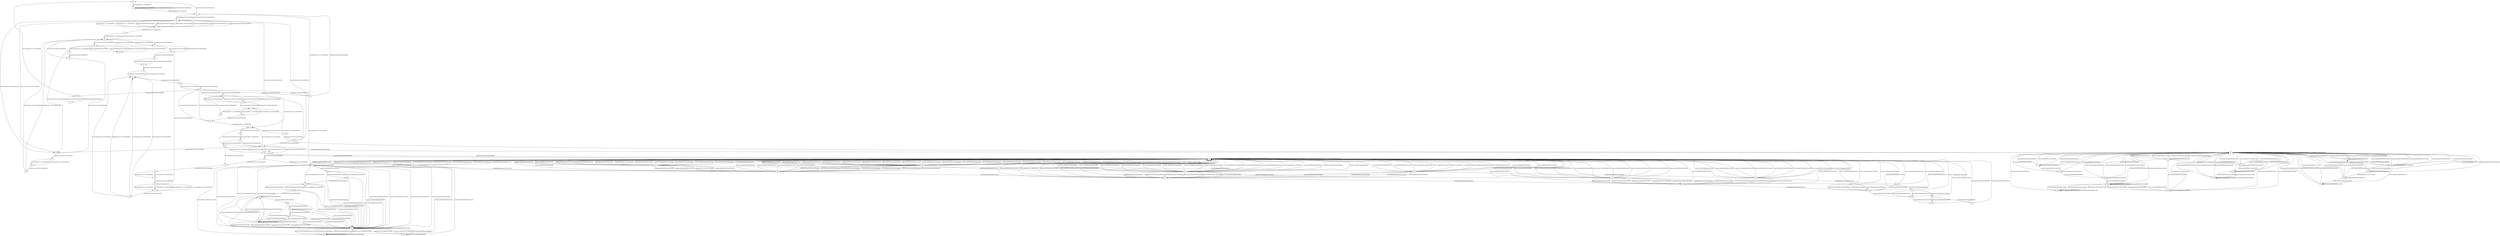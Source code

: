 
digraph fsm_graph {
	s0 -> s1  [label = "bxxxxxxx/b0010111010000000000"];
	s1 -> s1  [label = "bxxxx01x/b0000000000000000000"];
	s1 -> s1  [label = "bxxxx10x/b0000000001000000001"];
	s1 -> s1  [label = "bxxxx00x/b1000000010000000001"];
	s1 -> s2  [label = "bxxxx11x/b1000111110011001000"];
	s2 -> s3  [label = "bxxxxxx0/b1010010010000000000"];
	s2 -> s3  [label = "bxxx0xxx/b1010010010000000000"];
	s2 -> s0  [label = "bxxx1xx1/b1010000010100100001"];
	s3 -> s4  [label = "b11xxxxx/b0011111010000000000"];
	s3 -> s4  [label = "b10xxxxx/b0011111110000000000"];
	s3 -> s4  [label = "b0x0x01x/b0000000000001000000"];
	s3 -> s4  [label = "b0x0x10x/b0000000001001000001"];
	s3 -> s42  [label = "b0x0x11x/b0110110110001000000"];
	s3 -> s4  [label = "b0x0x00x/b0110000010000000001"];
	s3 -> s4  [label = "b0x1x01x/b0000000000011000000"];
	s3 -> s4  [label = "b0x1x10x/b0000000001011000001"];
	s3 -> s42  [label = "b0x1x11x/b0110110110011000000"];
	s3 -> s4  [label = "b0x1x00x/b0110000010010000001"];
	s4 -> s5  [label = "bxxxxxxx/b1010010010000000000"];
	s5 -> s6  [label = "bxx0xxxx/b1000011110000000001"];
	s5 -> s6  [label = "bxx1xxxx/b1000011110010000001"];
	s6 -> s7  [label = "bx1xxxx0/b1010010010000000000"];
	s6 -> s7  [label = "bx110xx1/b1010010010000000000"];
	s6 -> s41  [label = "bx10xxx1/b1010010010000000000"];
	s6 -> s38  [label = "bx111xx1/b1010010010000000000"];
	s6 -> s7  [label = "bx0xxxxx/b1010010010000000000"];
	s7 -> s8  [label = "bxx1xxxx/b0001101010010000000"];
	s7 -> s8  [label = "bxx0xxxx/b0001101010000000000"];
	s8 -> s10  [label = "bxx0xxxx/b1010010010000000000"];
	s8 -> s9  [label = "bxx1xxxx/b1010010010000000000"];
	s9 -> s11  [label = "bx11xxxx/b0010111010010000000"];
	s9 -> s11  [label = "bx01xxxx/b0010111110010000000"];
	s9 -> s11  [label = "bx10xxxx/b0010111010000000000"];
	s9 -> s11  [label = "bx00xxxx/b0010111110000000000"];
	s10 -> s12  [label = "bxx1xxxx/b0010000010010000001"];
	s10 -> s12  [label = "bxx0xxxx/b0010000010000000001"];
	s11 -> s13  [label = "bxxxxxxx/b1010010010000000000"];
	s12 -> s14  [label = "bxxxxxxx/b1010010010000000000"];
	s13 -> s15  [label = "bx11xxxx/b0101100110010000000"];
	s13 -> s15  [label = "bx10xxxx/b0101100110000000000"];
	s13 -> s15  [label = "bx01xxxx/b0101100010010000000"];
	s13 -> s15  [label = "bx00xxxx/b0101100010000000000"];
	s14 -> s15  [label = "bxx1xxxx/b0101000010010000001"];
	s14 -> s15  [label = "bxx0xxxx/b0101000010000000001"];
	s15 -> s16  [label = "bxxxxxxx/b1010010010000000000"];
	s16 -> s17  [label = "bxx1xxxx/b0110010110010000001"];
	s16 -> s17  [label = "bxx0xxxx/b0110010110000000001"];
	s17 -> s18  [label = "bxxx0xxx/b1010010010000000000"];
	s17 -> s19  [label = "b01x1xxx/b1010010010000010000"];
	s17 -> s19  [label = "b00x1xx0/b1010010010000010000"];
	s17 -> s46  [label = "b00x1xx1/b1010010010000000000"];
	s17 -> s24  [label = "b11x1xxx/b1010010010000010000"];
	s17 -> s24  [label = "b10x1xx0/b1010010010000010000"];
	s17 -> s18  [label = "b10x1xx1/b1010010010000000000"];
	s18 -> s83  [label = "bxx1xxxx/b1000111110010000000"];
	s18 -> s2  [label = "b0x0xxxx/b1000000010000000001"];
	s18 -> s2  [label = "b1x0xxxx/b1000111110000000000"];
	s19 -> s20  [label = "bx10xxxx/b1001010010000000000"];
	s19 -> s20  [label = "bx00xxxx/b1001010110000000000"];
	s19 -> s25  [label = "bxx1xxxx/b1000111110010000000"];
	s20 -> s19  [label = "bx10xxxx/b1010010010000000000"];
	s20 -> s21  [label = "bx11xxxx/b1010010010000000000"];
	s20 -> s19  [label = "bx01xxxx/b1010010010000000000"];
	s20 -> s21  [label = "bx00xxxx/b1010010010000000000"];
	s21 -> s22  [label = "bx10xxxx/b0011111110000000000"];
	s21 -> s23  [label = "bx11xxxx/b0011111110010000000"];
	s21 -> s67  [label = "bx00xxxx/b0011111010000000000"];
	s21 -> s23  [label = "bx01xxxx/b0011111010010000000"];
	s22 -> s19  [label = "bxxxxxxx/b1010010010000000000"];
	s23 -> s24  [label = "bxxxxxxx/b1010010010000000000"];
	s24 -> s25  [label = "bxxxxxxx/b1000111110000000000"];
	s25 -> s26  [label = "bxxx0xx0/b1010010010000110000"];
	s25 -> s28  [label = "bxxx1xx0/b1010010010000100000"];
	s25 -> s30  [label = "bxxxxxx1/b1010010010000100000"];
	s26 -> s67  [label = "bxx0x01x/b0000000000001010000"];
	s26 -> s27  [label = "bxx0x10x/b0000000001001110001"];
	s26 -> s27  [label = "bxx0x00x/b0110000010000110001"];
	s26 -> s42  [label = "bxx0x11x/b0110110110001010000"];
	s26 -> s25  [label = "bxx1xxxx/b1000111110010010000"];
	s27 -> s26  [label = "bxxxxxxx/b1010010010000000000"];
	s28 -> s29  [label = "bxxxxxxx/b0110010110000000001"];
	s29 -> s26  [label = "bxxx1xxx/b1010010010000000000"];
	s29 -> s3  [label = "bxx10xxx/b1010010010000001000"];
	s29 -> s3  [label = "bxx00xxx/b1010010010000000000"];
	s30 -> s31  [label = "bxxxxxxx/b1000011110000010001"];
	s31 -> s26  [label = "bxxx0xxx/b1010010010000000100"];
	s31 -> s32  [label = "bxxx1xxx/b1010010010000000000"];
	s32 -> s33  [label = "bxx0xxxx/b1001010110000010000"];
	s32 -> s35  [label = "bxx1xxxx/b0110110110010010000"];
	s33 -> s48  [label = "bxx10xxx/b1010010010000000000"];
	s33 -> s48  [label = "bxx0xxxx/b1010010010000000000"];
	s33 -> s34  [label = "bxxx1xxx/b1010010010000000000"];
	s34 -> s35  [label = "bxx1xxxx/b0110110110010000000"];
	s34 -> s83  [label = "bxx0xxxx/b0110110110000000000"];
	s35 -> s36  [label = "bxxxxxxx/b1010010010000000000"];
	s36 -> s37  [label = "bxx0xxxx/b0110111010000000000"];
	s36 -> s37  [label = "bxx1xxxx/b0110111010010000000"];
	s37 -> s9  [label = "bxxxxxxx/b1010010010000000000"];
	s38 -> s39  [label = "bxx0x01x/b0000000000001000000"];
	s38 -> s39  [label = "bxx0x10x/b0000000001001000001"];
	s38 -> s42  [label = "bxx0x11x/b0110110110001000000"];
	s38 -> s39  [label = "bxx0x00x/b0110000010000000001"];
	s38 -> s40  [label = "bxx1xxxx/b1000111110010000000"];
	s39 -> s38  [label = "bxxxxxxx/b1010010010000000000"];
	s40 -> s41  [label = "bxxxxxxx/b1010010010000000000"];
	s41 -> s42  [label = "bxxxxxxx/b0110110110000000000"];
	s42 -> s43  [label = "bxxxxxxx/b1010010010000100000"];
	s43 -> s44  [label = "bxx0xxxx/b0110111010000000000"];
	s43 -> s44  [label = "bxx1xxxx/b0110111010010000000"];
	s44 -> s45  [label = "bxxxxxxx/b1010010010000000000"];
	s45 -> s6  [label = "bxx0xxxx/b0111001110000000000"];
	s45 -> s6  [label = "bxx1xxxx/b0111001110010000000"];
	s46 -> s47  [label = "bxx0xxxx/b1000000010000000001"];
	s46 -> s0  [label = "bxx1xxxx/b1000111110110100000"];
	s47 -> s46  [label = "bxxxxxxx/b1010010010000000000"];
	s48 -> s49  [label = "bxxx0000/b1000000000000000000"];
	s48 -> s50  [label = "bxxx0100/b1000000000000000000"];
	s48 -> s50  [label = "bxxx0010/b1000000000000000000"];
	s48 -> s50  [label = "bxxx0001/b1000000010000000000"];
	s48 -> s51  [label = "bxxx1100/b1000000000000000000"];
	s48 -> s51  [label = "bxxx1000/b1000000000000000000"];
	s48 -> s48  [label = "bxxx011x/b0000000000010000000"];
	s48 -> s48  [label = "bxxx01x1/b0000000000000000000"];
	s48 -> s48  [label = "bxxx101x/b0000000000000000000"];
	s48 -> s48  [label = "bxxx10x1/b0000000000000000000"];
	s48 -> s48  [label = "bxxx111x/b0000000010000000000"];
	s48 -> s48  [label = "bxxx11x1/b0000000000000000000"];
	s48 -> s48  [label = "bxxxxx11/b0000000000000000000"];
	s49 -> s52  [label = "b0000000/b1000000000000010000"];
	s49 -> s53  [label = "b1000000/b0000010000000000000"];
	s49 -> s53  [label = "b0100000/b0000000000000000000"];
	s49 -> s53  [label = "b0010000/b0000000100000000000"];
	s49 -> s53  [label = "b0001000/b0000000000000000000"];
	s49 -> s53  [label = "b0000100/b0000010000000000101"];
	s49 -> s53  [label = "b0000010/b0000000000000000000"];
	s49 -> s53  [label = "b0000001/b0000000001100000000"];
	s49 -> s48  [label = "b11xxxxx/b0000000000000001000"];
	s49 -> s48  [label = "b1x1xxxx/b0000010000000100000"];
	s49 -> s48  [label = "b1xx1xxx/b0000000001000000000"];
	s49 -> s48  [label = "b1xxx1xx/b0000000000000000000"];
	s49 -> s48  [label = "b1xxxx1x/b0000010000000000000"];
	s49 -> s48  [label = "b1xxxxx1/b0000000000000000000"];
	s49 -> s48  [label = "bx11xxxx/b0000100000000000000"];
	s49 -> s48  [label = "bx1x1xxx/b0000000000000000000"];
	s49 -> s48  [label = "bx1xx1xx/b0000000100001000001"];
	s49 -> s48  [label = "bx1xxx1x/b0001010100010001001"];
	s49 -> s48  [label = "bx1xxxx1/b0000100000010000000"];
	s49 -> s48  [label = "bxx11xxx/b1000100001000000000"];
	s49 -> s48  [label = "bxx1x1xx/b0000010010001110000"];
	s49 -> s48  [label = "bxx1xx1x/b0000000010000000000"];
	s49 -> s48  [label = "bxx1xxx1/b0000010000000000000"];
	s49 -> s48  [label = "bxxx11xx/b0000000000000000000"];
	s49 -> s48  [label = "bxxx1x1x/b0000010000001000000"];
	s49 -> s48  [label = "bxxx1xx1/b0000001101000000000"];
	s49 -> s48  [label = "bxxxx11x/b1110000000000000000"];
	s49 -> s48  [label = "bxxxx1x1/b0011000000000000000"];
	s49 -> s48  [label = "bxxxxx11/b0000000010000000001"];
	s50 -> s53  [label = "b0000000/b0000011011101111001"];
	s50 -> s48  [label = "b1xxxxxx/b0000100010000010000"];
	s50 -> s48  [label = "bx1xxxxx/b0000010000000010000"];
	s50 -> s48  [label = "bxx1xxxx/b0001000000001110000"];
	s50 -> s48  [label = "bxxx1xxx/b0000001100000000000"];
	s50 -> s48  [label = "bxxxx1xx/b0001000000000110000"];
	s50 -> s48  [label = "bxxxxx1x/b0001000000000100000"];
	s50 -> s48  [label = "bxxxxxx1/b0001000100100000000"];
	s51 -> s54  [label = "b0000000/b1001000000000000100"];
	s51 -> s53  [label = "b0011000/b0000000010000100000"];
	s51 -> s53  [label = "b0000100/b0000000000100010000"];
	s51 -> s53  [label = "b0000010/b0000000000010010000"];
	s51 -> s53  [label = "b0000001/b0111100001110000000"];
	s51 -> s48  [label = "b1xxxxxx/b0000011100100000000"];
	s51 -> s48  [label = "bx1xxxxx/b0000010000100100000"];
	s51 -> s48  [label = "bxx01xxx/b0000001000100000000"];
	s51 -> s48  [label = "bxx10xxx/b0000110010000000000"];
	s51 -> s48  [label = "bxx111xx/b0000000000100100000"];
	s51 -> s48  [label = "bxx11x1x/b0001000000000000000"];
	s51 -> s48  [label = "bxx11xx1/b0000000010001000000"];
	s51 -> s48  [label = "bxxxx11x/b0000001000100000000"];
	s51 -> s48  [label = "bxxxx1x1/b0000001010000001000"];
	s51 -> s48  [label = "bxxxxx11/b0000001000001000000"];
	s52 -> s55  [label = "bx000000/b1000000000111000000"];
	s52 -> s56  [label = "bx100000/b0000000001000000000"];
	s52 -> s56  [label = "bx010000/b0000000000000000000"];
	s52 -> s56  [label = "bx001000/b0001000011000010000"];
	s52 -> s56  [label = "bx000100/b0000001000001010000"];
	s52 -> s56  [label = "bx000010/b0000001000100000001"];
	s52 -> s56  [label = "bx000001/b0000000000000000101"];
	s52 -> s48  [label = "bx11xxxx/b0000011100000000000"];
	s52 -> s48  [label = "bx1x1xxx/b0000000000000000000"];
	s52 -> s48  [label = "bx1xx1xx/b0000000000000000000"];
	s52 -> s48  [label = "bx1xxx1x/b0000010000000000000"];
	s52 -> s48  [label = "bx1xxxx1/b0000011000000000000"];
	s52 -> s48  [label = "bxx11xxx/b0000010000000000000"];
	s52 -> s48  [label = "bxx1x1xx/b0000000000000000000"];
	s52 -> s48  [label = "bxx1xx1x/b0000000000100000000"];
	s52 -> s48  [label = "bxx1xxx1/b0000000000000000000"];
	s52 -> s48  [label = "bxxx11xx/b0000001111000000000"];
	s52 -> s48  [label = "bxxx1x1x/b0000000000000000000"];
	s52 -> s48  [label = "bxxx1xx1/b0000001000000000000"];
	s52 -> s48  [label = "bxxxx11x/b0000001000000000000"];
	s52 -> s48  [label = "bxxxx1x1/b0000000010000010000"];
	s52 -> s48  [label = "bxxxxx11/b0000000010000000000"];
	s53 -> s56  [label = "bx000000/b0000010000000100000"];
	s53 -> s48  [label = "bx1xxxxx/b0000000000000000000"];
	s53 -> s48  [label = "bxx1xxxx/b0010000010000000000"];
	s53 -> s48  [label = "bxxx1xxx/b0000000000000000000"];
	s53 -> s48  [label = "bxxxx1xx/b0000000000000010000"];
	s53 -> s48  [label = "bxxxxx1x/b0000000000000000000"];
	s53 -> s48  [label = "bxxxxxx1/b0000000011000000000"];
	s54 -> s56  [label = "bx011000/b0000010000000010000"];
	s54 -> s56  [label = "bx000100/b0000000000000000000"];
	s54 -> s56  [label = "bx000010/b0000000000000000000"];
	s54 -> s56  [label = "bx000001/b0000010000100000000"];
	s54 -> s57  [label = "bx000000/b1000000000100000000"];
	s54 -> s48  [label = "bx1xxxxx/b0000010000100100000"];
	s54 -> s48  [label = "bxx01xxx/b0000010000000100000"];
	s54 -> s48  [label = "bxx10xxx/b0000000000100101000"];
	s54 -> s48  [label = "bxx111xx/b0000000111000101000"];
	s54 -> s48  [label = "bxx11x1x/b0000011010000110000"];
	s54 -> s48  [label = "bxx11xx1/b0000111110000100000"];
	s54 -> s48  [label = "bxxxx11x/b0000000000000100000"];
	s54 -> s48  [label = "bxxxx1x1/b0000000000000110000"];
	s54 -> s48  [label = "bxxxxx11/b0000000010000100000"];
	s55 -> s58  [label = "bxx00000/b1000000000000000000"];
	s55 -> s59  [label = "bxx10000/b0000010010000000000"];
	s55 -> s59  [label = "bxx01000/b0000010000000010000"];
	s55 -> s59  [label = "bxx00100/b0000010100100010000"];
	s55 -> s59  [label = "bxx00010/b0001100000000010000"];
	s55 -> s59  [label = "bxx00001/b0000000000000111001"];
	s55 -> s48  [label = "bxx11xxx/b0000000100000000000"];
	s55 -> s48  [label = "bxx1x1xx/b0000000000100000000"];
	s55 -> s48  [label = "bxx1xx1x/b0110100000000001000"];
	s55 -> s48  [label = "bxx1xxx1/b0000100000000000010"];
	s55 -> s48  [label = "bxxx11xx/b0001000000000001000"];
	s55 -> s48  [label = "bxxx1x1x/b0100001000000000000"];
	s55 -> s48  [label = "bxxx1xx1/b0000000010000000000"];
	s55 -> s48  [label = "bxxxx11x/b0001000000010000000"];
	s55 -> s48  [label = "bxxxx1x1/b0000000001001000000"];
	s55 -> s48  [label = "bxxxxx11/b0000100000001000000"];
	s56 -> s59  [label = "bxx00000/b0000000001000010000"];
	s56 -> s48  [label = "bxx1xxxx/b0000001000000101000"];
	s56 -> s48  [label = "bxxx1xxx/b0000011110000100000"];
	s56 -> s48  [label = "bxxxx1xx/b0000000000101100000"];
	s56 -> s48  [label = "bxxxxx1x/b0000111000000100000"];
	s56 -> s48  [label = "bxxxxxx1/b0000100001000101000"];
	s57 -> s60  [label = "bxx00000/b0010100100010010000"];
	s57 -> s59  [label = "bxx11000/b0010000000000000000"];
	s57 -> s59  [label = "bxx00100/b0000000010001000000"];
	s57 -> s59  [label = "bxx00010/b0001000000000100000"];
	s57 -> s59  [label = "bxx00001/b0000000010010100000"];
	s57 -> s48  [label = "bxx01xxx/b0001000000010100000"];
	s57 -> s48  [label = "bxx10xxx/b0010000000010100000"];
	s57 -> s48  [label = "bxx111xx/b0000011110010100000"];
	s57 -> s48  [label = "bxx11x1x/b0000110000000100000"];
	s57 -> s48  [label = "bxx11xx1/b0000000001000100000"];
	s57 -> s48  [label = "bxxxx11x/b0000000000101100000"];
	s57 -> s48  [label = "bxxxx1x1/b0000000000100100000"];
	s57 -> s48  [label = "bxxxxx11/b0000000000100100000"];
	s58 -> s61  [label = "bxxxx000/b1000000000100000000"];
	s58 -> s62  [label = "bxxxx100/b0000000000100000000"];
	s58 -> s62  [label = "bxxxx010/b0000000000100000000"];
	s58 -> s62  [label = "bxxxx001/b0000000000100000000"];
	s58 -> s48  [label = "bxxxx11x/b0000000000110000000"];
	s58 -> s48  [label = "bxxxx1x1/b0000000000010000000"];
	s58 -> s48  [label = "bxxxxx11/b0010000000000000000"];
	s59 -> s62  [label = "bxxxx000/b0000001000010010000"];
	s59 -> s48  [label = "bxxxx1xx/b0000001000000100000"];
	s59 -> s48  [label = "bxxxxx1x/b0000001000000100000"];
	s59 -> s48  [label = "bxxxxxx1/b0000001000000110000"];
	s60 -> s62  [label = "bxxxxx00/b0000001000001000000"];
	s60 -> s48  [label = "bxxxxx1x/b0000000000000000000"];
	s60 -> s48  [label = "bxxxxxx1/b0000001000001000000"];
	s61 -> s63  [label = "bxxxxx00/b1000000001010000000"];
	s61 -> s64  [label = "bxxxxx10/b0000000000000000000"];
	s61 -> s64  [label = "bxxxxx01/b0000000000000010000"];
	s61 -> s48  [label = "bxxxxx11/b0000010000100000000"];
	s62 -> s64  [label = "bxxxxx00/b0000000000010000000"];
	s62 -> s48  [label = "bxxxxx1x/b0000000000010010000"];
	s62 -> s48  [label = "bxxxxxx1/b0000000000010000000"];
	s63 -> s65  [label = "bxxxxxx0/b0000000000000000000"];
	s63 -> s66  [label = "bxxxxxx1/b0000000000000000000"];
	s64 -> s66  [label = "bxxxxxx0/b0001000000010000000"];
	s64 -> s48  [label = "bxxxxxx1/b0001000000000010000"];
	s65 -> s48  [label = "bxxxxxxx/b0000000000100000000"];
	s66 -> s48  [label = "bxxxxxxx/b0101000000000000000"];
	s67 -> s67  [label = "b1x000xx/b0000000100000100000"];
	s67 -> s67  [label = "b1x11xxx/b0001000000010100000"];
	s67 -> s67  [label = "b1x1x1xx/b0000000000000100000"];
	s67 -> s68  [label = "b10010xx/b1100010000010100000"];
	s67 -> s76  [label = "b10011xx/b0011001000000100000"];
	s67 -> s73  [label = "b10001xx/b0000001000000100000"];
	s67 -> s75  [label = "b10100xx/b0001000000000100000"];
	s67 -> s67  [label = "b0xxxxxx/b0000000000000100000"];
	s67 -> s67  [label = "bx1xxxxx/b0000001000001100000"];
	s68 -> s67  [label = "b101xxxx/b0000000000000000000"];
	s68 -> s68  [label = "b10010xx/b0100000000000000000"];
	s68 -> s69  [label = "b1000xxx/b0000000100010000000"];
	s68 -> s67  [label = "b0xxxxxx/b0000010000000001000"];
	s68 -> s67  [label = "bx1xxxxx/b0000010000000000000"];
	s69 -> s68  [label = "b10010xx/b1100000000000100000"];
	s69 -> s72  [label = "b10011xx/b0001000000000001000"];
	s69 -> s69  [label = "b10000xx/b0000000111100100000"];
	s69 -> s70  [label = "b10001xx/b1000001000000000000"];
	s69 -> s67  [label = "b101xxxx/b0000001000000001000"];
	s69 -> s67  [label = "b0xxxxx0/b0000000000000100000"];
	s69 -> s67  [label = "b0xxxxx1/b0000010000000100000"];
	s69 -> s67  [label = "bx1xxxx0/b0000000001010100000"];
	s69 -> s67  [label = "bx1xxxx1/b0000010000010000000"];
	s70 -> s70  [label = "b10001xx/b0000000000000001000"];
	s70 -> s71  [label = "b100x0xx/b0000001100101100000"];
	s70 -> s67  [label = "b101xxxx/b0000000101000001000"];
	s70 -> s67  [label = "b0xxxxxx/b0000010000000000000"];
	s70 -> s67  [label = "bx1xxxxx/b0000010000001000000"];
	s71 -> s67  [label = "b101xxxx/b0000000000001000000"];
	s71 -> s68  [label = "b10010xx/b1100000001000101000"];
	s71 -> s71  [label = "b1000xxx/b0000000001000000000"];
	s71 -> s72  [label = "b10011xx/b0001000001000000000"];
	s71 -> s67  [label = "b0xxxxxx/b0000000001111110000"];
	s71 -> s67  [label = "bx1xxxxx/b0000000000000000000"];
	s72 -> s72  [label = "b10x1xxx/b0000000000001011000"];
	s72 -> s67  [label = "b10x0xxx/b0000000000100010000"];
	s72 -> s67  [label = "b0xxxxxx/b0000110000101000000"];
	s72 -> s67  [label = "bx1xxxxx/b0000000000000010000"];
	s73 -> s73  [label = "b10xx1xx/b0000000000111110000"];
	s73 -> s73  [label = "b101xxxx/b0000000000000000000"];
	s73 -> s74  [label = "b100x0xx/b0000000000001000000"];
	s73 -> s67  [label = "b0xxxxxx/b0000000000000010000"];
	s73 -> s67  [label = "bx1xxxxx/b0000000000001000000"];
	s74 -> s74  [label = "b100xx0x/b0000000000001000000"];
	s74 -> s73  [label = "b101xx0x/b0000001000000100000"];
	s74 -> s67  [label = "b10xxx1x/b0000000000100000001"];
	s74 -> s67  [label = "b0xxxxxx/b0000000000000000000"];
	s74 -> s67  [label = "bx1xxxxx/b0000000000000010000"];
	s75 -> s75  [label = "b10x00xx/b0000000000000000000"];
	s75 -> s76  [label = "b10010xx/b0010101000001000000"];
	s75 -> s77  [label = "b10x01xx/b0000010000000100000"];
	s75 -> s67  [label = "b0xxxxxx/b0000000000110110000"];
	s75 -> s67  [label = "bx1xxxxx/b0000000011100010000"];
	s75 -> s67  [label = "b10x11xx/b0000000101000100000"];
	s76 -> s76  [label = "b10x1xxx/b0000000100000100000"];
	s76 -> s74  [label = "b10x0xxx/b0000000101000100000"];
	s76 -> s67  [label = "b0xxxxxx/b0000000000000000000"];
	s76 -> s67  [label = "bx1xxxxx/b0000000000001111000"];
	s77 -> s77  [label = "b10x0xxx/b0000000000000001001"];
	s77 -> s78  [label = "b10x10xx/b0000100000100001000"];
	s77 -> s67  [label = "b0xxxxxx/b0000100000000100000"];
	s77 -> s67  [label = "bx1xxxxx/b0000000100001000000"];
	s77 -> s67  [label = "b10x11xx/b0000000111000001000"];
	s78 -> s78  [label = "b10x10xx/b0001100100000000000"];
	s78 -> s79  [label = "b10x0xxx/b0000000000000000000"];
	s78 -> s67  [label = "b0xxxxxx/b0000000011000001000"];
	s78 -> s67  [label = "bx1xxxxx/b0000000000101000000"];
	s78 -> s67  [label = "b10x11xx/b0000000000000100000"];
	s79 -> s79  [label = "b10x0xxx/b0000000000000100000"];
	s79 -> s80  [label = "b10x10xx/b1000000000001100000"];
	s79 -> s67  [label = "b0xxxxxx/b0000000000000100000"];
	s79 -> s67  [label = "bx1xxxxx/b0000001000011000000"];
	s79 -> s67  [label = "b10x11xx/b0000000000000000000"];
	s80 -> s80  [label = "b10x10xx/b0000000000111000000"];
	s80 -> s80  [label = "b10x01xx/b0000001011000000000"];
	s80 -> s81  [label = "b10100xx/b0000000000000101000"];
	s80 -> s82  [label = "b10000xx/b0000000000010000000"];
	s80 -> s67  [label = "b0xxxxxx/b0000000100010000000"];
	s80 -> s67  [label = "bx1xxxxx/b0000000100010000000"];
	s81 -> s81  [label = "bxx111xx/b0000000001000000000"];
	s81 -> s81  [label = "bxx100xx/b0000000100000001000"];
	s81 -> s80  [label = "bxx110xx/b1000000000001001000"];
	s81 -> s80  [label = "bxx101xx/b1000000001001010000"];
	s81 -> s67  [label = "bxx0xxxx/b0001000100000000000"];
	s82 -> s82  [label = "b10000xx/b0000000000010100000"];
	s82 -> s80  [label = "b10010xx/b1000000000100000000"];
	s82 -> s80  [label = "b10001xx/b1000000110000100000"];
	s82 -> s75  [label = "b101xxxx/b0001000010000100000"];
	s82 -> s67  [label = "b0xxxxxx/b0001000000000000000"];
	s82 -> s67  [label = "bx1xxxxx/b0001000000100001000"];
	s82 -> s67  [label = "b10011xx/b0001000001001000000"];
	s83 -> s84  [label = "bxxxx11x/b0100010001000100000"];
	s83 -> s84  [label = "bxxxx100/b0100000001000000001"];
	s83 -> s87  [label = "bxx1x101/b0000001001110010000"];
	s83 -> s94  [label = "bxx0x101/b0000001000100010000"];
	s83 -> s84  [label = "bxxxx0x0/b0100000000000000000"];
	s83 -> s84  [label = "bxxxx011/b0100000000011010000"];
	s83 -> s83  [label = "bxxxx001/b0000000000001000000"];
	s84 -> s85  [label = "bx1xxx00/b1000001100000000000"];
	s84 -> s84  [label = "bx0xxx00/b0000000010000000000"];
	s84 -> s83  [label = "bxxxxx01/b0000001000000000000"];
	s84 -> s84  [label = "bx0xxx10/b0000000111100100000"];
	s84 -> s85  [label = "bx1xxx10/b1000000000000010000"];
	s84 -> s84  [label = "bx0xxx11/b0000000000010001000"];
	s84 -> s86  [label = "bx1xxx11/b0010000110100000000"];
	s85 -> s85  [label = "bxxxxx00/b0000000000010000000"];
	s85 -> s83  [label = "b0xxxx01/b0101100000011110000"];
	s85 -> s83  [label = "b1xxxx01/b0101000000110010000"];
	s85 -> s84  [label = "b0xxxx11/b0101100000001010000"];
	s85 -> s84  [label = "b1xxxx11/b0101000000000001001"];
	s85 -> s85  [label = "bxxxxx10/b0000001100000100001"];
	s86 -> s84  [label = "bxxxxx00/b0100000010010000000"];
	s86 -> s84  [label = "bxxxxx10/b0110000000100100000"];
	s86 -> s86  [label = "bxxxxx11/b0010000000000000000"];
	s86 -> s83  [label = "bxxxxx01/b0000000000000011000"];
	s87 -> s84  [label = "bxxxxxx0/b0100000000000000000"];
	s87 -> s84  [label = "bxxxxx11/b0100000000000000000"];
	s87 -> s88  [label = "bxxxxx01/b0000000001000000000"];
	s88 -> s87  [label = "bxx01x01/b0000001000000101000"];
	s88 -> s89  [label = "bxx00x01/b0100010000000000000"];
	s88 -> s87  [label = "bxx1xx01/b0000001001100000000"];
	s88 -> s84  [label = "bxxxxx11/b0100000000000000000"];
	s88 -> s84  [label = "bxxxxxx0/b0100000000010010000"];
	s89 -> s84  [label = "bxxxxx1x/b0100000001000000000"];
	s89 -> s90  [label = "bx1xxx01/b0000010000000100000"];
	s89 -> s89  [label = "bx0xxx01/b0000010000100000001"];
	s89 -> s84  [label = "bxxxxx00/b0100000001000000000"];
	s90 -> s84  [label = "bxxxxx1x/b0100000000000000000"];
	s90 -> s91  [label = "bxxxxx01/b0100000000000010000"];
	s90 -> s84  [label = "bxxxxx00/b0100000000010000000"];
	s91 -> s92  [label = "bx1xxx01/b0000001000000000000"];
	s91 -> s91  [label = "bx0xxx01/b0000000000000010000"];
	s91 -> s84  [label = "bxxxxx11/b0100000000000000000"];
	s91 -> s84  [label = "bxxxxxx0/b0100000010001100000"];
	s92 -> s84  [label = "bxxxxxx0/b0100000000000000000"];
	s92 -> s84  [label = "bxxxxx11/b0100000100000000000"];
	s92 -> s93  [label = "bxxxxx01/b0000000010000000000"];
	s93 -> s84  [label = "bxxxxx1x/b0100000010000010000"];
	s93 -> s84  [label = "bxx10x00/b0101000100001000000"];
	s93 -> s84  [label = "bxx00x00/b0100000100001000000"];
	s93 -> s84  [label = "bxxx1x00/b0100000000001000000"];
	s93 -> s92  [label = "bxxx1101/b0000001000000000000"];
	s93 -> s83  [label = "bxx10101/b0001000000010001000"];
	s93 -> s89  [label = "bxx00101/b0100010000001001000"];
	s93 -> s83  [label = "bxx10001/b0001000000000000000"];
	s93 -> s93  [label = "bxx11001/b0000000001001001000"];
	s93 -> s89  [label = "bxx00001/b0100010000000000000"];
	s93 -> s93  [label = "bxx01001/b0000000000100000000"];
	s94 -> s84  [label = "bxxxxxx0/b0100000000000000000"];
	s94 -> s95  [label = "bxxxxx01/b0000000000001000000"];
	s94 -> s84  [label = "bxxxxx11/b0100000000000000000"];
	s95 -> s84  [label = "bxxxxx1x/b0100000000000010000"];
	s95 -> s84  [label = "bxxxxx00/b0100000000000001000"];
	s95 -> s87  [label = "bxx1xx01/b0000001000000000000"];
	s95 -> s94  [label = "bxx0xx01/b0000001000000001000"];
}
